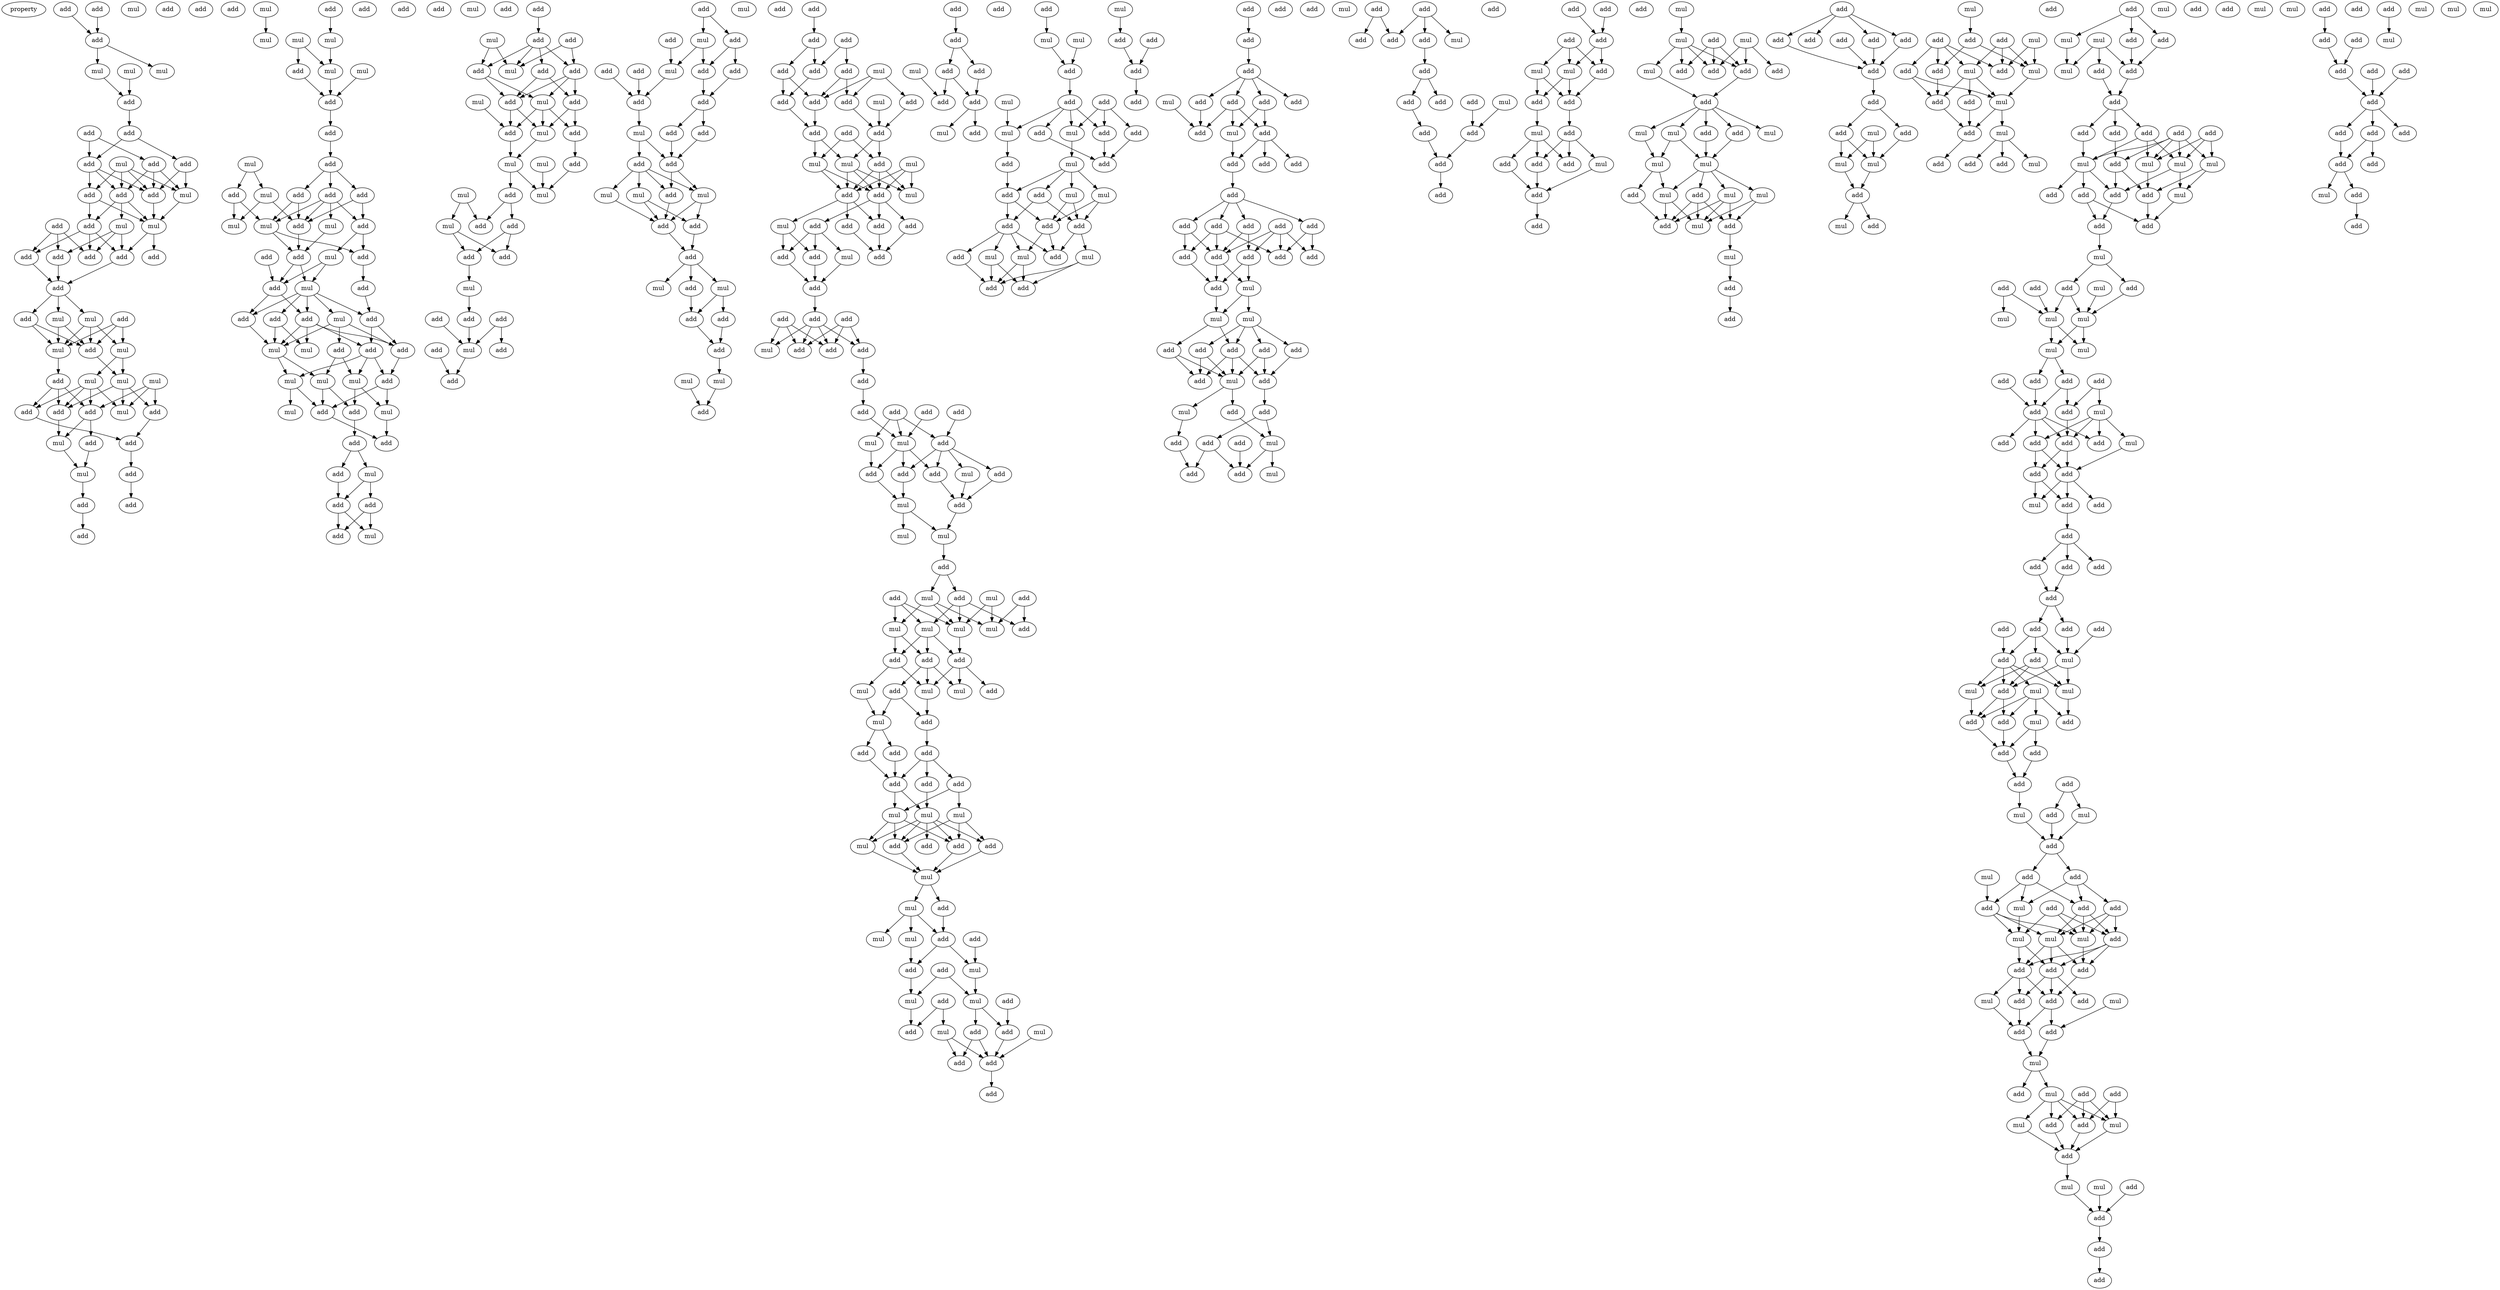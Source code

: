 digraph {
    node [fontcolor=black]
    property [mul=2,lf=1.0]
    0 [ label = add ];
    1 [ label = mul ];
    2 [ label = add ];
    3 [ label = add ];
    4 [ label = add ];
    5 [ label = mul ];
    6 [ label = add ];
    7 [ label = mul ];
    8 [ label = mul ];
    9 [ label = add ];
    10 [ label = add ];
    11 [ label = add ];
    12 [ label = mul ];
    13 [ label = add ];
    14 [ label = add ];
    15 [ label = add ];
    16 [ label = mul ];
    17 [ label = add ];
    18 [ label = add ];
    19 [ label = add ];
    20 [ label = add ];
    21 [ label = mul ];
    22 [ label = add ];
    23 [ label = mul ];
    24 [ label = add ];
    25 [ label = add ];
    26 [ label = add ];
    27 [ label = add ];
    28 [ label = add ];
    29 [ label = add ];
    30 [ label = add ];
    31 [ label = add ];
    32 [ label = mul ];
    33 [ label = mul ];
    34 [ label = mul ];
    35 [ label = add ];
    36 [ label = mul ];
    37 [ label = mul ];
    38 [ label = mul ];
    39 [ label = add ];
    40 [ label = mul ];
    41 [ label = add ];
    42 [ label = mul ];
    43 [ label = add ];
    44 [ label = add ];
    45 [ label = add ];
    46 [ label = add ];
    47 [ label = mul ];
    48 [ label = add ];
    49 [ label = add ];
    50 [ label = add ];
    51 [ label = mul ];
    52 [ label = add ];
    53 [ label = add ];
    54 [ label = add ];
    55 [ label = mul ];
    56 [ label = add ];
    57 [ label = mul ];
    58 [ label = mul ];
    59 [ label = mul ];
    60 [ label = add ];
    61 [ label = mul ];
    62 [ label = mul ];
    63 [ label = add ];
    64 [ label = add ];
    65 [ label = add ];
    66 [ label = add ];
    67 [ label = mul ];
    68 [ label = add ];
    69 [ label = mul ];
    70 [ label = add ];
    71 [ label = add ];
    72 [ label = add ];
    73 [ label = add ];
    74 [ label = add ];
    75 [ label = mul ];
    76 [ label = mul ];
    77 [ label = add ];
    78 [ label = mul ];
    79 [ label = add ];
    80 [ label = add ];
    81 [ label = add ];
    82 [ label = mul ];
    83 [ label = mul ];
    84 [ label = add ];
    85 [ label = add ];
    86 [ label = add ];
    87 [ label = mul ];
    88 [ label = add ];
    89 [ label = add ];
    90 [ label = add ];
    91 [ label = mul ];
    92 [ label = mul ];
    93 [ label = add ];
    94 [ label = add ];
    95 [ label = add ];
    96 [ label = mul ];
    97 [ label = add ];
    98 [ label = mul ];
    99 [ label = mul ];
    100 [ label = add ];
    101 [ label = add ];
    102 [ label = add ];
    103 [ label = mul ];
    104 [ label = mul ];
    105 [ label = add ];
    106 [ label = add ];
    107 [ label = mul ];
    108 [ label = mul ];
    109 [ label = add ];
    110 [ label = add ];
    111 [ label = add ];
    112 [ label = add ];
    113 [ label = add ];
    114 [ label = mul ];
    115 [ label = add ];
    116 [ label = add ];
    117 [ label = mul ];
    118 [ label = add ];
    119 [ label = add ];
    120 [ label = add ];
    121 [ label = mul ];
    122 [ label = add ];
    123 [ label = add ];
    124 [ label = add ];
    125 [ label = mul ];
    126 [ label = mul ];
    127 [ label = mul ];
    128 [ label = add ];
    129 [ label = add ];
    130 [ label = mul ];
    131 [ label = mul ];
    132 [ label = add ];
    133 [ label = mul ];
    134 [ label = add ];
    135 [ label = mul ];
    136 [ label = add ];
    137 [ label = mul ];
    138 [ label = add ];
    139 [ label = add ];
    140 [ label = add ];
    141 [ label = mul ];
    142 [ label = add ];
    143 [ label = add ];
    144 [ label = add ];
    145 [ label = mul ];
    146 [ label = add ];
    147 [ label = add ];
    148 [ label = add ];
    149 [ label = add ];
    150 [ label = add ];
    151 [ label = add ];
    152 [ label = mul ];
    153 [ label = add ];
    154 [ label = add ];
    155 [ label = add ];
    156 [ label = mul ];
    157 [ label = add ];
    158 [ label = add ];
    159 [ label = add ];
    160 [ label = add ];
    161 [ label = add ];
    162 [ label = mul ];
    163 [ label = add ];
    164 [ label = add ];
    165 [ label = mul ];
    166 [ label = mul ];
    167 [ label = add ];
    168 [ label = mul ];
    169 [ label = add ];
    170 [ label = add ];
    171 [ label = add ];
    172 [ label = mul ];
    173 [ label = mul ];
    174 [ label = add ];
    175 [ label = mul ];
    176 [ label = add ];
    177 [ label = add ];
    178 [ label = add ];
    179 [ label = mul ];
    180 [ label = add ];
    181 [ label = mul ];
    182 [ label = add ];
    183 [ label = add ];
    184 [ label = add ];
    185 [ label = add ];
    186 [ label = add ];
    187 [ label = add ];
    188 [ label = mul ];
    189 [ label = add ];
    190 [ label = add ];
    191 [ label = add ];
    192 [ label = add ];
    193 [ label = add ];
    194 [ label = mul ];
    195 [ label = add ];
    196 [ label = add ];
    197 [ label = add ];
    198 [ label = mul ];
    199 [ label = add ];
    200 [ label = mul ];
    201 [ label = mul ];
    202 [ label = mul ];
    203 [ label = add ];
    204 [ label = add ];
    205 [ label = add ];
    206 [ label = add ];
    207 [ label = add ];
    208 [ label = add ];
    209 [ label = mul ];
    210 [ label = add ];
    211 [ label = mul ];
    212 [ label = add ];
    213 [ label = add ];
    214 [ label = add ];
    215 [ label = add ];
    216 [ label = add ];
    217 [ label = add ];
    218 [ label = mul ];
    219 [ label = add ];
    220 [ label = add ];
    221 [ label = add ];
    222 [ label = add ];
    223 [ label = add ];
    224 [ label = add ];
    225 [ label = add ];
    226 [ label = add ];
    227 [ label = mul ];
    228 [ label = mul ];
    229 [ label = add ];
    230 [ label = add ];
    231 [ label = add ];
    232 [ label = mul ];
    233 [ label = add ];
    234 [ label = add ];
    235 [ label = mul ];
    236 [ label = add ];
    237 [ label = mul ];
    238 [ label = mul ];
    239 [ label = add ];
    240 [ label = add ];
    241 [ label = mul ];
    242 [ label = add ];
    243 [ label = mul ];
    244 [ label = add ];
    245 [ label = mul ];
    246 [ label = mul ];
    247 [ label = add ];
    248 [ label = mul ];
    249 [ label = mul ];
    250 [ label = add ];
    251 [ label = add ];
    252 [ label = add ];
    253 [ label = add ];
    254 [ label = add ];
    255 [ label = mul ];
    256 [ label = mul ];
    257 [ label = mul ];
    258 [ label = add ];
    259 [ label = mul ];
    260 [ label = add ];
    261 [ label = add ];
    262 [ label = add ];
    263 [ label = add ];
    264 [ label = add ];
    265 [ label = add ];
    266 [ label = mul ];
    267 [ label = mul ];
    268 [ label = mul ];
    269 [ label = add ];
    270 [ label = add ];
    271 [ label = mul ];
    272 [ label = add ];
    273 [ label = add ];
    274 [ label = mul ];
    275 [ label = add ];
    276 [ label = mul ];
    277 [ label = add ];
    278 [ label = add ];
    279 [ label = mul ];
    280 [ label = mul ];
    281 [ label = add ];
    282 [ label = mul ];
    283 [ label = add ];
    284 [ label = mul ];
    285 [ label = add ];
    286 [ label = add ];
    287 [ label = mul ];
    288 [ label = mul ];
    289 [ label = add ];
    290 [ label = mul ];
    291 [ label = add ];
    292 [ label = add ];
    293 [ label = add ];
    294 [ label = add ];
    295 [ label = add ];
    296 [ label = add ];
    297 [ label = add ];
    298 [ label = add ];
    299 [ label = mul ];
    300 [ label = add ];
    301 [ label = add ];
    302 [ label = add ];
    303 [ label = add ];
    304 [ label = mul ];
    305 [ label = add ];
    306 [ label = add ];
    307 [ label = mul ];
    308 [ label = mul ];
    309 [ label = add ];
    310 [ label = add ];
    311 [ label = add ];
    312 [ label = mul ];
    313 [ label = add ];
    314 [ label = mul ];
    315 [ label = add ];
    316 [ label = mul ];
    317 [ label = add ];
    318 [ label = add ];
    319 [ label = mul ];
    320 [ label = add ];
    321 [ label = add ];
    322 [ label = mul ];
    323 [ label = mul ];
    324 [ label = add ];
    325 [ label = add ];
    326 [ label = add ];
    327 [ label = add ];
    328 [ label = mul ];
    329 [ label = add ];
    330 [ label = mul ];
    331 [ label = mul ];
    332 [ label = add ];
    333 [ label = add ];
    334 [ label = add ];
    335 [ label = mul ];
    336 [ label = add ];
    337 [ label = add ];
    338 [ label = add ];
    339 [ label = add ];
    340 [ label = add ];
    341 [ label = add ];
    342 [ label = add ];
    343 [ label = add ];
    344 [ label = add ];
    345 [ label = add ];
    346 [ label = add ];
    347 [ label = mul ];
    348 [ label = add ];
    349 [ label = add ];
    350 [ label = mul ];
    351 [ label = add ];
    352 [ label = add ];
    353 [ label = add ];
    354 [ label = add ];
    355 [ label = add ];
    356 [ label = add ];
    357 [ label = add ];
    358 [ label = add ];
    359 [ label = add ];
    360 [ label = add ];
    361 [ label = add ];
    362 [ label = add ];
    363 [ label = add ];
    364 [ label = add ];
    365 [ label = add ];
    366 [ label = mul ];
    367 [ label = add ];
    368 [ label = mul ];
    369 [ label = mul ];
    370 [ label = add ];
    371 [ label = add ];
    372 [ label = add ];
    373 [ label = add ];
    374 [ label = add ];
    375 [ label = mul ];
    376 [ label = add ];
    377 [ label = add ];
    378 [ label = add ];
    379 [ label = add ];
    380 [ label = mul ];
    381 [ label = add ];
    382 [ label = add ];
    383 [ label = add ];
    384 [ label = add ];
    385 [ label = mul ];
    386 [ label = mul ];
    387 [ label = add ];
    388 [ label = add ];
    389 [ label = mul ];
    390 [ label = add ];
    391 [ label = add ];
    392 [ label = add ];
    393 [ label = add ];
    394 [ label = add ];
    395 [ label = add ];
    396 [ label = mul ];
    397 [ label = add ];
    398 [ label = add ];
    399 [ label = add ];
    400 [ label = add ];
    401 [ label = mul ];
    402 [ label = add ];
    403 [ label = add ];
    404 [ label = add ];
    405 [ label = add ];
    406 [ label = add ];
    407 [ label = add ];
    408 [ label = add ];
    409 [ label = add ];
    410 [ label = mul ];
    411 [ label = mul ];
    412 [ label = add ];
    413 [ label = add ];
    414 [ label = add ];
    415 [ label = mul ];
    416 [ label = add ];
    417 [ label = add ];
    418 [ label = add ];
    419 [ label = mul ];
    420 [ label = add ];
    421 [ label = add ];
    422 [ label = add ];
    423 [ label = add ];
    424 [ label = mul ];
    425 [ label = mul ];
    426 [ label = add ];
    427 [ label = mul ];
    428 [ label = add ];
    429 [ label = add ];
    430 [ label = mul ];
    431 [ label = add ];
    432 [ label = add ];
    433 [ label = add ];
    434 [ label = mul ];
    435 [ label = mul ];
    436 [ label = mul ];
    437 [ label = add ];
    438 [ label = add ];
    439 [ label = mul ];
    440 [ label = mul ];
    441 [ label = mul ];
    442 [ label = mul ];
    443 [ label = mul ];
    444 [ label = add ];
    445 [ label = add ];
    446 [ label = add ];
    447 [ label = add ];
    448 [ label = mul ];
    449 [ label = mul ];
    450 [ label = add ];
    451 [ label = add ];
    452 [ label = add ];
    453 [ label = add ];
    454 [ label = add ];
    455 [ label = add ];
    456 [ label = add ];
    457 [ label = add ];
    458 [ label = add ];
    459 [ label = add ];
    460 [ label = add ];
    461 [ label = add ];
    462 [ label = mul ];
    463 [ label = mul ];
    464 [ label = mul ];
    465 [ label = add ];
    466 [ label = mul ];
    467 [ label = add ];
    468 [ label = mul ];
    469 [ label = mul ];
    470 [ label = add ];
    471 [ label = add ];
    472 [ label = add ];
    473 [ label = mul ];
    474 [ label = add ];
    475 [ label = add ];
    476 [ label = add ];
    477 [ label = mul ];
    478 [ label = add ];
    479 [ label = add ];
    480 [ label = mul ];
    481 [ label = add ];
    482 [ label = mul ];
    483 [ label = add ];
    484 [ label = add ];
    485 [ label = add ];
    486 [ label = mul ];
    487 [ label = add ];
    488 [ label = add ];
    489 [ label = mul ];
    490 [ label = add ];
    491 [ label = add ];
    492 [ label = mul ];
    493 [ label = add ];
    494 [ label = mul ];
    495 [ label = add ];
    496 [ label = add ];
    497 [ label = add ];
    498 [ label = add ];
    499 [ label = add ];
    500 [ label = add ];
    501 [ label = add ];
    502 [ label = mul ];
    503 [ label = mul ];
    504 [ label = add ];
    505 [ label = mul ];
    506 [ label = mul ];
    507 [ label = add ];
    508 [ label = add ];
    509 [ label = add ];
    510 [ label = add ];
    511 [ label = mul ];
    512 [ label = add ];
    513 [ label = add ];
    514 [ label = mul ];
    515 [ label = mul ];
    516 [ label = add ];
    517 [ label = add ];
    518 [ label = add ];
    519 [ label = mul ];
    520 [ label = add ];
    521 [ label = mul ];
    522 [ label = mul ];
    523 [ label = mul ];
    524 [ label = mul ];
    525 [ label = mul ];
    526 [ label = add ];
    527 [ label = add ];
    528 [ label = add ];
    529 [ label = add ];
    530 [ label = add ];
    531 [ label = mul ];
    532 [ label = add ];
    533 [ label = add ];
    534 [ label = add ];
    535 [ label = mul ];
    536 [ label = add ];
    537 [ label = add ];
    538 [ label = add ];
    539 [ label = add ];
    540 [ label = mul ];
    541 [ label = add ];
    542 [ label = add ];
    543 [ label = add ];
    544 [ label = add ];
    545 [ label = add ];
    546 [ label = add ];
    547 [ label = add ];
    548 [ label = add ];
    549 [ label = add ];
    550 [ label = add ];
    551 [ label = add ];
    552 [ label = add ];
    553 [ label = add ];
    554 [ label = add ];
    555 [ label = add ];
    556 [ label = mul ];
    557 [ label = mul ];
    558 [ label = mul ];
    559 [ label = mul ];
    560 [ label = add ];
    561 [ label = add ];
    562 [ label = mul ];
    563 [ label = add ];
    564 [ label = add ];
    565 [ label = add ];
    566 [ label = add ];
    567 [ label = add ];
    568 [ label = add ];
    569 [ label = mul ];
    570 [ label = mul ];
    571 [ label = mul ];
    572 [ label = add ];
    573 [ label = add ];
    574 [ label = add ];
    575 [ label = add ];
    576 [ label = mul ];
    577 [ label = add ];
    578 [ label = mul ];
    579 [ label = add ];
    580 [ label = add ];
    581 [ label = add ];
    582 [ label = add ];
    583 [ label = mul ];
    584 [ label = mul ];
    585 [ label = mul ];
    586 [ label = add ];
    587 [ label = add ];
    588 [ label = add ];
    589 [ label = add ];
    590 [ label = add ];
    591 [ label = mul ];
    592 [ label = mul ];
    593 [ label = add ];
    594 [ label = add ];
    595 [ label = add ];
    596 [ label = mul ];
    597 [ label = add ];
    598 [ label = add ];
    599 [ label = add ];
    600 [ label = mul ];
    601 [ label = mul ];
    602 [ label = add ];
    603 [ label = mul ];
    604 [ label = add ];
    605 [ label = add ];
    606 [ label = mul ];
    607 [ label = mul ];
    608 [ label = add ];
    609 [ label = add ];
    610 [ label = add ];
    611 [ label = mul ];
    612 [ label = add ];
    613 [ label = add ];
    614 [ label = add ];
    615 [ label = add ];
    616 [ label = add ];
    617 [ label = add ];
    618 [ label = add ];
    619 [ label = add ];
    620 [ label = add ];
    621 [ label = add ];
    622 [ label = add ];
    623 [ label = add ];
    624 [ label = add ];
    625 [ label = add ];
    626 [ label = mul ];
    627 [ label = add ];
    628 [ label = add ];
    629 [ label = mul ];
    630 [ label = add ];
    631 [ label = mul ];
    632 [ label = mul ];
    633 [ label = mul ];
    0 -> 4 [ name = 0 ];
    3 -> 4 [ name = 1 ];
    4 -> 5 [ name = 2 ];
    4 -> 8 [ name = 3 ];
    5 -> 9 [ name = 4 ];
    7 -> 9 [ name = 5 ];
    9 -> 11 [ name = 6 ];
    10 -> 13 [ name = 7 ];
    10 -> 15 [ name = 8 ];
    11 -> 13 [ name = 9 ];
    11 -> 14 [ name = 10 ];
    12 -> 16 [ name = 11 ];
    12 -> 17 [ name = 12 ];
    12 -> 18 [ name = 13 ];
    12 -> 19 [ name = 14 ];
    13 -> 17 [ name = 15 ];
    13 -> 18 [ name = 16 ];
    13 -> 19 [ name = 17 ];
    14 -> 16 [ name = 18 ];
    14 -> 18 [ name = 19 ];
    15 -> 16 [ name = 20 ];
    15 -> 18 [ name = 21 ];
    15 -> 19 [ name = 22 ];
    16 -> 23 [ name = 23 ];
    17 -> 22 [ name = 24 ];
    17 -> 23 [ name = 25 ];
    18 -> 23 [ name = 26 ];
    19 -> 21 [ name = 27 ];
    19 -> 22 [ name = 28 ];
    19 -> 23 [ name = 29 ];
    20 -> 24 [ name = 30 ];
    20 -> 26 [ name = 31 ];
    20 -> 28 [ name = 32 ];
    21 -> 24 [ name = 33 ];
    21 -> 27 [ name = 34 ];
    21 -> 28 [ name = 35 ];
    22 -> 24 [ name = 36 ];
    22 -> 26 [ name = 37 ];
    22 -> 27 [ name = 38 ];
    23 -> 25 [ name = 39 ];
    23 -> 27 [ name = 40 ];
    26 -> 29 [ name = 41 ];
    27 -> 29 [ name = 42 ];
    28 -> 29 [ name = 43 ];
    29 -> 30 [ name = 44 ];
    29 -> 32 [ name = 45 ];
    29 -> 33 [ name = 46 ];
    30 -> 35 [ name = 47 ];
    30 -> 36 [ name = 48 ];
    31 -> 34 [ name = 49 ];
    31 -> 35 [ name = 50 ];
    31 -> 36 [ name = 51 ];
    32 -> 35 [ name = 52 ];
    32 -> 36 [ name = 53 ];
    33 -> 34 [ name = 54 ];
    33 -> 35 [ name = 55 ];
    33 -> 36 [ name = 56 ];
    34 -> 37 [ name = 57 ];
    34 -> 40 [ name = 58 ];
    35 -> 37 [ name = 59 ];
    36 -> 39 [ name = 60 ];
    37 -> 41 [ name = 61 ];
    37 -> 42 [ name = 62 ];
    37 -> 45 [ name = 63 ];
    38 -> 41 [ name = 64 ];
    38 -> 42 [ name = 65 ];
    38 -> 44 [ name = 66 ];
    39 -> 43 [ name = 67 ];
    39 -> 44 [ name = 68 ];
    39 -> 45 [ name = 69 ];
    40 -> 42 [ name = 70 ];
    40 -> 43 [ name = 71 ];
    40 -> 44 [ name = 72 ];
    40 -> 45 [ name = 73 ];
    41 -> 46 [ name = 74 ];
    43 -> 46 [ name = 75 ];
    44 -> 47 [ name = 76 ];
    44 -> 49 [ name = 77 ];
    45 -> 47 [ name = 78 ];
    46 -> 50 [ name = 79 ];
    47 -> 51 [ name = 80 ];
    49 -> 51 [ name = 81 ];
    50 -> 52 [ name = 82 ];
    51 -> 53 [ name = 83 ];
    53 -> 54 [ name = 84 ];
    55 -> 57 [ name = 85 ];
    56 -> 59 [ name = 86 ];
    58 -> 60 [ name = 87 ];
    58 -> 61 [ name = 88 ];
    59 -> 61 [ name = 89 ];
    60 -> 63 [ name = 90 ];
    61 -> 63 [ name = 91 ];
    62 -> 63 [ name = 92 ];
    63 -> 65 [ name = 93 ];
    65 -> 68 [ name = 94 ];
    67 -> 69 [ name = 95 ];
    67 -> 71 [ name = 96 ];
    68 -> 70 [ name = 97 ];
    68 -> 72 [ name = 98 ];
    68 -> 73 [ name = 99 ];
    69 -> 74 [ name = 100 ];
    69 -> 75 [ name = 101 ];
    70 -> 74 [ name = 102 ];
    70 -> 78 [ name = 103 ];
    71 -> 75 [ name = 104 ];
    71 -> 78 [ name = 105 ];
    72 -> 74 [ name = 106 ];
    72 -> 77 [ name = 107 ];
    73 -> 74 [ name = 108 ];
    73 -> 76 [ name = 109 ];
    73 -> 77 [ name = 110 ];
    73 -> 78 [ name = 111 ];
    74 -> 81 [ name = 112 ];
    76 -> 81 [ name = 113 ];
    77 -> 79 [ name = 114 ];
    77 -> 82 [ name = 115 ];
    78 -> 79 [ name = 116 ];
    78 -> 81 [ name = 117 ];
    79 -> 84 [ name = 118 ];
    80 -> 85 [ name = 119 ];
    81 -> 83 [ name = 120 ];
    81 -> 85 [ name = 121 ];
    82 -> 83 [ name = 122 ];
    82 -> 85 [ name = 123 ];
    83 -> 86 [ name = 124 ];
    83 -> 87 [ name = 125 ];
    83 -> 88 [ name = 126 ];
    83 -> 89 [ name = 127 ];
    83 -> 90 [ name = 128 ];
    84 -> 90 [ name = 129 ];
    85 -> 86 [ name = 130 ];
    85 -> 88 [ name = 131 ];
    86 -> 91 [ name = 132 ];
    86 -> 92 [ name = 133 ];
    86 -> 94 [ name = 134 ];
    86 -> 95 [ name = 135 ];
    87 -> 91 [ name = 136 ];
    87 -> 93 [ name = 137 ];
    87 -> 94 [ name = 138 ];
    88 -> 91 [ name = 139 ];
    89 -> 91 [ name = 140 ];
    89 -> 92 [ name = 141 ];
    90 -> 94 [ name = 142 ];
    90 -> 95 [ name = 143 ];
    91 -> 96 [ name = 144 ];
    91 -> 99 [ name = 145 ];
    93 -> 96 [ name = 146 ];
    93 -> 98 [ name = 147 ];
    94 -> 97 [ name = 148 ];
    95 -> 97 [ name = 149 ];
    95 -> 98 [ name = 150 ];
    95 -> 99 [ name = 151 ];
    96 -> 100 [ name = 152 ];
    96 -> 102 [ name = 153 ];
    97 -> 102 [ name = 154 ];
    97 -> 104 [ name = 155 ];
    98 -> 100 [ name = 156 ];
    98 -> 104 [ name = 157 ];
    99 -> 102 [ name = 158 ];
    99 -> 103 [ name = 159 ];
    100 -> 105 [ name = 160 ];
    102 -> 106 [ name = 161 ];
    104 -> 106 [ name = 162 ];
    105 -> 108 [ name = 163 ];
    105 -> 109 [ name = 164 ];
    108 -> 110 [ name = 165 ];
    108 -> 111 [ name = 166 ];
    109 -> 110 [ name = 167 ];
    110 -> 112 [ name = 168 ];
    110 -> 114 [ name = 169 ];
    111 -> 112 [ name = 170 ];
    111 -> 114 [ name = 171 ];
    115 -> 116 [ name = 172 ];
    116 -> 119 [ name = 173 ];
    116 -> 120 [ name = 174 ];
    116 -> 121 [ name = 175 ];
    116 -> 122 [ name = 176 ];
    117 -> 119 [ name = 177 ];
    117 -> 121 [ name = 178 ];
    118 -> 121 [ name = 179 ];
    118 -> 122 [ name = 180 ];
    119 -> 124 [ name = 181 ];
    119 -> 125 [ name = 182 ];
    120 -> 123 [ name = 183 ];
    120 -> 124 [ name = 184 ];
    122 -> 123 [ name = 185 ];
    122 -> 124 [ name = 186 ];
    122 -> 125 [ name = 187 ];
    123 -> 127 [ name = 188 ];
    123 -> 128 [ name = 189 ];
    124 -> 127 [ name = 190 ];
    124 -> 129 [ name = 191 ];
    125 -> 127 [ name = 192 ];
    125 -> 128 [ name = 193 ];
    125 -> 129 [ name = 194 ];
    126 -> 129 [ name = 195 ];
    127 -> 131 [ name = 196 ];
    128 -> 132 [ name = 197 ];
    129 -> 131 [ name = 198 ];
    130 -> 133 [ name = 199 ];
    131 -> 133 [ name = 200 ];
    131 -> 134 [ name = 201 ];
    132 -> 133 [ name = 202 ];
    134 -> 136 [ name = 203 ];
    134 -> 138 [ name = 204 ];
    135 -> 137 [ name = 205 ];
    135 -> 138 [ name = 206 ];
    136 -> 139 [ name = 207 ];
    136 -> 140 [ name = 208 ];
    137 -> 139 [ name = 209 ];
    137 -> 140 [ name = 210 ];
    139 -> 141 [ name = 211 ];
    141 -> 142 [ name = 212 ];
    142 -> 145 [ name = 213 ];
    143 -> 145 [ name = 214 ];
    144 -> 145 [ name = 215 ];
    144 -> 147 [ name = 216 ];
    145 -> 148 [ name = 217 ];
    146 -> 148 [ name = 218 ];
    149 -> 151 [ name = 219 ];
    149 -> 152 [ name = 220 ];
    150 -> 156 [ name = 221 ];
    151 -> 153 [ name = 222 ];
    151 -> 157 [ name = 223 ];
    152 -> 156 [ name = 224 ];
    152 -> 157 [ name = 225 ];
    153 -> 159 [ name = 226 ];
    154 -> 158 [ name = 227 ];
    155 -> 158 [ name = 228 ];
    156 -> 158 [ name = 229 ];
    157 -> 159 [ name = 230 ];
    158 -> 162 [ name = 231 ];
    159 -> 160 [ name = 232 ];
    159 -> 161 [ name = 233 ];
    160 -> 164 [ name = 234 ];
    161 -> 164 [ name = 235 ];
    162 -> 163 [ name = 236 ];
    162 -> 164 [ name = 237 ];
    163 -> 165 [ name = 238 ];
    163 -> 166 [ name = 239 ];
    163 -> 167 [ name = 240 ];
    163 -> 168 [ name = 241 ];
    164 -> 165 [ name = 242 ];
    164 -> 167 [ name = 243 ];
    165 -> 169 [ name = 244 ];
    165 -> 170 [ name = 245 ];
    166 -> 169 [ name = 246 ];
    166 -> 170 [ name = 247 ];
    167 -> 169 [ name = 248 ];
    168 -> 169 [ name = 249 ];
    169 -> 171 [ name = 250 ];
    170 -> 171 [ name = 251 ];
    171 -> 172 [ name = 252 ];
    171 -> 173 [ name = 253 ];
    171 -> 174 [ name = 254 ];
    173 -> 176 [ name = 255 ];
    173 -> 177 [ name = 256 ];
    174 -> 176 [ name = 257 ];
    176 -> 178 [ name = 258 ];
    177 -> 178 [ name = 259 ];
    178 -> 181 [ name = 260 ];
    179 -> 182 [ name = 261 ];
    181 -> 182 [ name = 262 ];
    183 -> 184 [ name = 263 ];
    184 -> 186 [ name = 264 ];
    184 -> 189 [ name = 265 ];
    185 -> 187 [ name = 266 ];
    185 -> 189 [ name = 267 ];
    186 -> 190 [ name = 268 ];
    186 -> 191 [ name = 269 ];
    187 -> 191 [ name = 270 ];
    187 -> 193 [ name = 271 ];
    188 -> 191 [ name = 272 ];
    188 -> 192 [ name = 273 ];
    188 -> 193 [ name = 274 ];
    189 -> 190 [ name = 275 ];
    190 -> 197 [ name = 276 ];
    191 -> 197 [ name = 277 ];
    192 -> 196 [ name = 278 ];
    193 -> 196 [ name = 279 ];
    194 -> 196 [ name = 280 ];
    195 -> 198 [ name = 281 ];
    195 -> 199 [ name = 282 ];
    196 -> 199 [ name = 283 ];
    196 -> 201 [ name = 284 ];
    197 -> 198 [ name = 285 ];
    197 -> 201 [ name = 286 ];
    198 -> 203 [ name = 287 ];
    198 -> 204 [ name = 288 ];
    199 -> 202 [ name = 289 ];
    199 -> 203 [ name = 290 ];
    199 -> 204 [ name = 291 ];
    200 -> 202 [ name = 292 ];
    200 -> 203 [ name = 293 ];
    200 -> 204 [ name = 294 ];
    201 -> 202 [ name = 295 ];
    201 -> 203 [ name = 296 ];
    201 -> 204 [ name = 297 ];
    203 -> 205 [ name = 298 ];
    203 -> 208 [ name = 299 ];
    203 -> 209 [ name = 300 ];
    204 -> 206 [ name = 301 ];
    204 -> 207 [ name = 302 ];
    204 -> 208 [ name = 303 ];
    205 -> 213 [ name = 304 ];
    206 -> 210 [ name = 305 ];
    206 -> 211 [ name = 306 ];
    206 -> 212 [ name = 307 ];
    207 -> 213 [ name = 308 ];
    208 -> 213 [ name = 309 ];
    209 -> 210 [ name = 310 ];
    209 -> 212 [ name = 311 ];
    210 -> 214 [ name = 312 ];
    211 -> 214 [ name = 313 ];
    212 -> 214 [ name = 314 ];
    214 -> 215 [ name = 315 ];
    215 -> 218 [ name = 316 ];
    215 -> 219 [ name = 317 ];
    215 -> 220 [ name = 318 ];
    215 -> 221 [ name = 319 ];
    216 -> 218 [ name = 320 ];
    216 -> 219 [ name = 321 ];
    216 -> 220 [ name = 322 ];
    217 -> 219 [ name = 323 ];
    217 -> 220 [ name = 324 ];
    217 -> 221 [ name = 325 ];
    221 -> 222 [ name = 326 ];
    222 -> 225 [ name = 327 ];
    223 -> 228 [ name = 328 ];
    224 -> 227 [ name = 329 ];
    224 -> 228 [ name = 330 ];
    224 -> 229 [ name = 331 ];
    225 -> 228 [ name = 332 ];
    226 -> 229 [ name = 333 ];
    227 -> 234 [ name = 334 ];
    228 -> 230 [ name = 335 ];
    228 -> 231 [ name = 336 ];
    228 -> 234 [ name = 337 ];
    229 -> 230 [ name = 338 ];
    229 -> 231 [ name = 339 ];
    229 -> 232 [ name = 340 ];
    229 -> 233 [ name = 341 ];
    230 -> 235 [ name = 342 ];
    231 -> 236 [ name = 343 ];
    232 -> 236 [ name = 344 ];
    233 -> 236 [ name = 345 ];
    234 -> 235 [ name = 346 ];
    235 -> 237 [ name = 347 ];
    235 -> 238 [ name = 348 ];
    236 -> 237 [ name = 349 ];
    237 -> 239 [ name = 350 ];
    239 -> 243 [ name = 351 ];
    239 -> 244 [ name = 352 ];
    240 -> 245 [ name = 353 ];
    240 -> 246 [ name = 354 ];
    240 -> 248 [ name = 355 ];
    241 -> 248 [ name = 356 ];
    241 -> 249 [ name = 357 ];
    242 -> 247 [ name = 358 ];
    242 -> 249 [ name = 359 ];
    243 -> 245 [ name = 360 ];
    243 -> 248 [ name = 361 ];
    243 -> 249 [ name = 362 ];
    244 -> 246 [ name = 363 ];
    244 -> 247 [ name = 364 ];
    244 -> 248 [ name = 365 ];
    245 -> 250 [ name = 366 ];
    245 -> 252 [ name = 367 ];
    246 -> 250 [ name = 368 ];
    246 -> 251 [ name = 369 ];
    246 -> 252 [ name = 370 ];
    248 -> 251 [ name = 371 ];
    250 -> 253 [ name = 372 ];
    250 -> 255 [ name = 373 ];
    250 -> 256 [ name = 374 ];
    251 -> 254 [ name = 375 ];
    251 -> 255 [ name = 376 ];
    251 -> 256 [ name = 377 ];
    252 -> 256 [ name = 378 ];
    252 -> 257 [ name = 379 ];
    253 -> 258 [ name = 380 ];
    253 -> 259 [ name = 381 ];
    256 -> 258 [ name = 382 ];
    257 -> 259 [ name = 383 ];
    258 -> 260 [ name = 384 ];
    259 -> 261 [ name = 385 ];
    259 -> 262 [ name = 386 ];
    260 -> 263 [ name = 387 ];
    260 -> 264 [ name = 388 ];
    260 -> 265 [ name = 389 ];
    261 -> 265 [ name = 390 ];
    262 -> 265 [ name = 391 ];
    263 -> 267 [ name = 392 ];
    263 -> 268 [ name = 393 ];
    264 -> 266 [ name = 394 ];
    265 -> 266 [ name = 395 ];
    265 -> 267 [ name = 396 ];
    266 -> 269 [ name = 397 ];
    266 -> 270 [ name = 398 ];
    266 -> 271 [ name = 399 ];
    266 -> 272 [ name = 400 ];
    266 -> 273 [ name = 401 ];
    267 -> 270 [ name = 402 ];
    267 -> 271 [ name = 403 ];
    267 -> 272 [ name = 404 ];
    268 -> 270 [ name = 405 ];
    268 -> 272 [ name = 406 ];
    268 -> 273 [ name = 407 ];
    270 -> 274 [ name = 408 ];
    271 -> 274 [ name = 409 ];
    272 -> 274 [ name = 410 ];
    273 -> 274 [ name = 411 ];
    274 -> 275 [ name = 412 ];
    274 -> 276 [ name = 413 ];
    275 -> 277 [ name = 414 ];
    276 -> 277 [ name = 415 ];
    276 -> 279 [ name = 416 ];
    276 -> 280 [ name = 417 ];
    277 -> 281 [ name = 418 ];
    277 -> 282 [ name = 419 ];
    278 -> 282 [ name = 420 ];
    280 -> 281 [ name = 421 ];
    281 -> 287 [ name = 422 ];
    282 -> 284 [ name = 423 ];
    283 -> 284 [ name = 424 ];
    283 -> 287 [ name = 425 ];
    284 -> 289 [ name = 426 ];
    284 -> 292 [ name = 427 ];
    285 -> 288 [ name = 428 ];
    285 -> 291 [ name = 429 ];
    286 -> 292 [ name = 430 ];
    287 -> 291 [ name = 431 ];
    288 -> 293 [ name = 432 ];
    288 -> 294 [ name = 433 ];
    289 -> 293 [ name = 434 ];
    289 -> 294 [ name = 435 ];
    290 -> 294 [ name = 436 ];
    292 -> 294 [ name = 437 ];
    294 -> 296 [ name = 438 ];
    295 -> 297 [ name = 439 ];
    297 -> 298 [ name = 440 ];
    297 -> 300 [ name = 441 ];
    298 -> 302 [ name = 442 ];
    298 -> 303 [ name = 443 ];
    299 -> 302 [ name = 444 ];
    300 -> 303 [ name = 445 ];
    303 -> 304 [ name = 446 ];
    303 -> 305 [ name = 447 ];
    306 -> 308 [ name = 448 ];
    307 -> 309 [ name = 449 ];
    308 -> 309 [ name = 450 ];
    309 -> 310 [ name = 451 ];
    310 -> 313 [ name = 452 ];
    310 -> 314 [ name = 453 ];
    310 -> 315 [ name = 454 ];
    310 -> 316 [ name = 455 ];
    311 -> 313 [ name = 456 ];
    311 -> 314 [ name = 457 ];
    311 -> 317 [ name = 458 ];
    312 -> 316 [ name = 459 ];
    313 -> 318 [ name = 460 ];
    314 -> 319 [ name = 461 ];
    315 -> 318 [ name = 462 ];
    316 -> 320 [ name = 463 ];
    317 -> 318 [ name = 464 ];
    319 -> 321 [ name = 465 ];
    319 -> 322 [ name = 466 ];
    319 -> 323 [ name = 467 ];
    319 -> 324 [ name = 468 ];
    320 -> 321 [ name = 469 ];
    321 -> 325 [ name = 470 ];
    321 -> 326 [ name = 471 ];
    322 -> 326 [ name = 472 ];
    322 -> 327 [ name = 473 ];
    323 -> 326 [ name = 474 ];
    323 -> 327 [ name = 475 ];
    324 -> 325 [ name = 476 ];
    324 -> 327 [ name = 477 ];
    325 -> 328 [ name = 478 ];
    325 -> 329 [ name = 479 ];
    325 -> 331 [ name = 480 ];
    325 -> 332 [ name = 481 ];
    326 -> 331 [ name = 482 ];
    326 -> 332 [ name = 483 ];
    327 -> 330 [ name = 484 ];
    327 -> 332 [ name = 485 ];
    328 -> 333 [ name = 486 ];
    328 -> 334 [ name = 487 ];
    329 -> 333 [ name = 488 ];
    330 -> 333 [ name = 489 ];
    330 -> 334 [ name = 490 ];
    331 -> 333 [ name = 491 ];
    331 -> 334 [ name = 492 ];
    335 -> 337 [ name = 493 ];
    336 -> 338 [ name = 494 ];
    337 -> 338 [ name = 495 ];
    338 -> 340 [ name = 496 ];
    339 -> 341 [ name = 497 ];
    341 -> 342 [ name = 498 ];
    342 -> 343 [ name = 499 ];
    342 -> 344 [ name = 500 ];
    342 -> 345 [ name = 501 ];
    342 -> 346 [ name = 502 ];
    343 -> 348 [ name = 503 ];
    343 -> 349 [ name = 504 ];
    343 -> 350 [ name = 505 ];
    344 -> 349 [ name = 506 ];
    346 -> 348 [ name = 507 ];
    346 -> 350 [ name = 508 ];
    347 -> 349 [ name = 509 ];
    348 -> 351 [ name = 510 ];
    348 -> 352 [ name = 511 ];
    348 -> 353 [ name = 512 ];
    350 -> 352 [ name = 513 ];
    352 -> 355 [ name = 514 ];
    355 -> 356 [ name = 515 ];
    355 -> 357 [ name = 516 ];
    355 -> 359 [ name = 517 ];
    355 -> 360 [ name = 518 ];
    356 -> 361 [ name = 519 ];
    356 -> 364 [ name = 520 ];
    356 -> 365 [ name = 521 ];
    357 -> 361 [ name = 522 ];
    357 -> 364 [ name = 523 ];
    358 -> 362 [ name = 524 ];
    358 -> 363 [ name = 525 ];
    358 -> 364 [ name = 526 ];
    358 -> 365 [ name = 527 ];
    359 -> 363 [ name = 528 ];
    359 -> 364 [ name = 529 ];
    360 -> 362 [ name = 530 ];
    360 -> 365 [ name = 531 ];
    361 -> 367 [ name = 532 ];
    363 -> 366 [ name = 533 ];
    363 -> 367 [ name = 534 ];
    364 -> 366 [ name = 535 ];
    364 -> 367 [ name = 536 ];
    366 -> 368 [ name = 537 ];
    366 -> 369 [ name = 538 ];
    367 -> 368 [ name = 539 ];
    368 -> 370 [ name = 540 ];
    368 -> 374 [ name = 541 ];
    369 -> 371 [ name = 542 ];
    369 -> 372 [ name = 543 ];
    369 -> 373 [ name = 544 ];
    369 -> 374 [ name = 545 ];
    370 -> 375 [ name = 546 ];
    370 -> 377 [ name = 547 ];
    371 -> 375 [ name = 548 ];
    371 -> 376 [ name = 549 ];
    372 -> 375 [ name = 550 ];
    372 -> 377 [ name = 551 ];
    373 -> 376 [ name = 552 ];
    374 -> 375 [ name = 553 ];
    374 -> 376 [ name = 554 ];
    374 -> 377 [ name = 555 ];
    375 -> 378 [ name = 556 ];
    375 -> 380 [ name = 557 ];
    376 -> 379 [ name = 558 ];
    378 -> 385 [ name = 559 ];
    379 -> 384 [ name = 560 ];
    379 -> 385 [ name = 561 ];
    380 -> 383 [ name = 562 ];
    382 -> 387 [ name = 563 ];
    383 -> 388 [ name = 564 ];
    384 -> 387 [ name = 565 ];
    384 -> 388 [ name = 566 ];
    385 -> 387 [ name = 567 ];
    385 -> 389 [ name = 568 ];
    390 -> 393 [ name = 569 ];
    390 -> 394 [ name = 570 ];
    391 -> 392 [ name = 571 ];
    391 -> 394 [ name = 572 ];
    391 -> 396 [ name = 573 ];
    392 -> 397 [ name = 574 ];
    397 -> 398 [ name = 575 ];
    397 -> 399 [ name = 576 ];
    398 -> 402 [ name = 577 ];
    400 -> 403 [ name = 578 ];
    401 -> 403 [ name = 579 ];
    402 -> 404 [ name = 580 ];
    403 -> 404 [ name = 581 ];
    404 -> 405 [ name = 582 ];
    406 -> 408 [ name = 583 ];
    407 -> 408 [ name = 584 ];
    408 -> 411 [ name = 585 ];
    408 -> 412 [ name = 586 ];
    409 -> 410 [ name = 587 ];
    409 -> 411 [ name = 588 ];
    409 -> 412 [ name = 589 ];
    410 -> 413 [ name = 590 ];
    410 -> 414 [ name = 591 ];
    411 -> 413 [ name = 592 ];
    411 -> 414 [ name = 593 ];
    412 -> 413 [ name = 594 ];
    413 -> 416 [ name = 595 ];
    414 -> 415 [ name = 596 ];
    415 -> 417 [ name = 597 ];
    415 -> 418 [ name = 598 ];
    415 -> 420 [ name = 599 ];
    416 -> 418 [ name = 600 ];
    416 -> 419 [ name = 601 ];
    416 -> 420 [ name = 602 ];
    417 -> 421 [ name = 603 ];
    418 -> 421 [ name = 604 ];
    419 -> 421 [ name = 605 ];
    421 -> 422 [ name = 606 ];
    424 -> 425 [ name = 607 ];
    425 -> 428 [ name = 608 ];
    425 -> 430 [ name = 609 ];
    425 -> 431 [ name = 610 ];
    425 -> 432 [ name = 611 ];
    426 -> 428 [ name = 612 ];
    426 -> 431 [ name = 613 ];
    426 -> 432 [ name = 614 ];
    427 -> 429 [ name = 615 ];
    427 -> 431 [ name = 616 ];
    427 -> 432 [ name = 617 ];
    430 -> 433 [ name = 618 ];
    432 -> 433 [ name = 619 ];
    433 -> 434 [ name = 620 ];
    433 -> 435 [ name = 621 ];
    433 -> 436 [ name = 622 ];
    433 -> 437 [ name = 623 ];
    433 -> 438 [ name = 624 ];
    434 -> 439 [ name = 625 ];
    435 -> 439 [ name = 626 ];
    435 -> 440 [ name = 627 ];
    437 -> 440 [ name = 628 ];
    438 -> 440 [ name = 629 ];
    439 -> 442 [ name = 630 ];
    439 -> 445 [ name = 631 ];
    440 -> 441 [ name = 632 ];
    440 -> 442 [ name = 633 ];
    440 -> 443 [ name = 634 ];
    440 -> 444 [ name = 635 ];
    441 -> 447 [ name = 636 ];
    441 -> 448 [ name = 637 ];
    442 -> 446 [ name = 638 ];
    442 -> 448 [ name = 639 ];
    443 -> 446 [ name = 640 ];
    443 -> 447 [ name = 641 ];
    443 -> 448 [ name = 642 ];
    444 -> 446 [ name = 643 ];
    444 -> 447 [ name = 644 ];
    444 -> 448 [ name = 645 ];
    445 -> 446 [ name = 646 ];
    447 -> 449 [ name = 647 ];
    449 -> 450 [ name = 648 ];
    450 -> 451 [ name = 649 ];
    452 -> 454 [ name = 650 ];
    452 -> 455 [ name = 651 ];
    452 -> 456 [ name = 652 ];
    452 -> 457 [ name = 653 ];
    453 -> 458 [ name = 654 ];
    454 -> 458 [ name = 655 ];
    455 -> 458 [ name = 656 ];
    457 -> 458 [ name = 657 ];
    458 -> 459 [ name = 658 ];
    459 -> 460 [ name = 659 ];
    459 -> 461 [ name = 660 ];
    460 -> 463 [ name = 661 ];
    461 -> 463 [ name = 662 ];
    461 -> 464 [ name = 663 ];
    462 -> 463 [ name = 664 ];
    462 -> 464 [ name = 665 ];
    463 -> 465 [ name = 666 ];
    464 -> 465 [ name = 667 ];
    465 -> 466 [ name = 668 ];
    465 -> 467 [ name = 669 ];
    468 -> 472 [ name = 670 ];
    469 -> 476 [ name = 671 ];
    469 -> 477 [ name = 672 ];
    470 -> 473 [ name = 673 ];
    470 -> 474 [ name = 674 ];
    470 -> 475 [ name = 675 ];
    470 -> 476 [ name = 676 ];
    471 -> 473 [ name = 677 ];
    471 -> 476 [ name = 678 ];
    471 -> 477 [ name = 679 ];
    472 -> 474 [ name = 680 ];
    472 -> 477 [ name = 681 ];
    473 -> 478 [ name = 682 ];
    473 -> 479 [ name = 683 ];
    473 -> 480 [ name = 684 ];
    474 -> 479 [ name = 685 ];
    475 -> 479 [ name = 686 ];
    475 -> 480 [ name = 687 ];
    477 -> 480 [ name = 688 ];
    478 -> 481 [ name = 689 ];
    479 -> 481 [ name = 690 ];
    480 -> 481 [ name = 691 ];
    480 -> 482 [ name = 692 ];
    481 -> 483 [ name = 693 ];
    482 -> 484 [ name = 694 ];
    482 -> 485 [ name = 695 ];
    482 -> 486 [ name = 696 ];
    488 -> 490 [ name = 697 ];
    488 -> 491 [ name = 698 ];
    488 -> 492 [ name = 699 ];
    489 -> 493 [ name = 700 ];
    489 -> 494 [ name = 701 ];
    489 -> 495 [ name = 702 ];
    490 -> 495 [ name = 703 ];
    491 -> 495 [ name = 704 ];
    492 -> 494 [ name = 705 ];
    493 -> 496 [ name = 706 ];
    495 -> 496 [ name = 707 ];
    496 -> 497 [ name = 708 ];
    496 -> 499 [ name = 709 ];
    496 -> 500 [ name = 710 ];
    497 -> 504 [ name = 711 ];
    498 -> 502 [ name = 712 ];
    498 -> 505 [ name = 713 ];
    498 -> 506 [ name = 714 ];
    499 -> 503 [ name = 715 ];
    500 -> 502 [ name = 716 ];
    500 -> 503 [ name = 717 ];
    500 -> 505 [ name = 718 ];
    501 -> 502 [ name = 719 ];
    501 -> 503 [ name = 720 ];
    501 -> 504 [ name = 721 ];
    501 -> 505 [ name = 722 ];
    501 -> 506 [ name = 723 ];
    502 -> 509 [ name = 724 ];
    502 -> 511 [ name = 725 ];
    503 -> 507 [ name = 726 ];
    503 -> 509 [ name = 727 ];
    503 -> 510 [ name = 728 ];
    504 -> 508 [ name = 729 ];
    504 -> 509 [ name = 730 ];
    505 -> 508 [ name = 731 ];
    506 -> 508 [ name = 732 ];
    506 -> 511 [ name = 733 ];
    508 -> 512 [ name = 734 ];
    509 -> 513 [ name = 735 ];
    510 -> 512 [ name = 736 ];
    510 -> 513 [ name = 737 ];
    511 -> 512 [ name = 738 ];
    513 -> 515 [ name = 739 ];
    515 -> 516 [ name = 740 ];
    515 -> 518 [ name = 741 ];
    516 -> 521 [ name = 742 ];
    516 -> 523 [ name = 743 ];
    517 -> 523 [ name = 744 ];
    518 -> 521 [ name = 745 ];
    519 -> 521 [ name = 746 ];
    520 -> 522 [ name = 747 ];
    520 -> 523 [ name = 748 ];
    521 -> 524 [ name = 749 ];
    521 -> 525 [ name = 750 ];
    523 -> 524 [ name = 751 ];
    523 -> 525 [ name = 752 ];
    525 -> 526 [ name = 753 ];
    525 -> 528 [ name = 754 ];
    526 -> 532 [ name = 755 ];
    527 -> 532 [ name = 756 ];
    528 -> 530 [ name = 757 ];
    528 -> 532 [ name = 758 ];
    529 -> 530 [ name = 759 ];
    529 -> 531 [ name = 760 ];
    530 -> 534 [ name = 761 ];
    531 -> 534 [ name = 762 ];
    531 -> 535 [ name = 763 ];
    531 -> 536 [ name = 764 ];
    531 -> 537 [ name = 765 ];
    532 -> 533 [ name = 766 ];
    532 -> 534 [ name = 767 ];
    532 -> 536 [ name = 768 ];
    532 -> 537 [ name = 769 ];
    534 -> 538 [ name = 770 ];
    534 -> 539 [ name = 771 ];
    535 -> 539 [ name = 772 ];
    537 -> 538 [ name = 773 ];
    537 -> 539 [ name = 774 ];
    538 -> 540 [ name = 775 ];
    538 -> 541 [ name = 776 ];
    539 -> 540 [ name = 777 ];
    539 -> 541 [ name = 778 ];
    539 -> 542 [ name = 779 ];
    541 -> 543 [ name = 780 ];
    543 -> 544 [ name = 781 ];
    543 -> 545 [ name = 782 ];
    543 -> 547 [ name = 783 ];
    544 -> 548 [ name = 784 ];
    545 -> 548 [ name = 785 ];
    548 -> 550 [ name = 786 ];
    548 -> 551 [ name = 787 ];
    549 -> 555 [ name = 788 ];
    550 -> 554 [ name = 789 ];
    550 -> 555 [ name = 790 ];
    550 -> 556 [ name = 791 ];
    551 -> 556 [ name = 792 ];
    553 -> 556 [ name = 793 ];
    554 -> 557 [ name = 794 ];
    554 -> 558 [ name = 795 ];
    554 -> 560 [ name = 796 ];
    555 -> 557 [ name = 797 ];
    555 -> 558 [ name = 798 ];
    555 -> 559 [ name = 799 ];
    555 -> 560 [ name = 800 ];
    556 -> 557 [ name = 801 ];
    556 -> 560 [ name = 802 ];
    557 -> 564 [ name = 803 ];
    558 -> 563 [ name = 804 ];
    559 -> 561 [ name = 805 ];
    559 -> 562 [ name = 806 ];
    559 -> 563 [ name = 807 ];
    559 -> 564 [ name = 808 ];
    560 -> 561 [ name = 809 ];
    560 -> 563 [ name = 810 ];
    561 -> 565 [ name = 811 ];
    562 -> 565 [ name = 812 ];
    562 -> 566 [ name = 813 ];
    563 -> 565 [ name = 814 ];
    565 -> 567 [ name = 815 ];
    566 -> 567 [ name = 816 ];
    567 -> 570 [ name = 817 ];
    568 -> 571 [ name = 818 ];
    568 -> 572 [ name = 819 ];
    570 -> 573 [ name = 820 ];
    571 -> 573 [ name = 821 ];
    572 -> 573 [ name = 822 ];
    573 -> 574 [ name = 823 ];
    573 -> 575 [ name = 824 ];
    574 -> 577 [ name = 825 ];
    574 -> 578 [ name = 826 ];
    574 -> 580 [ name = 827 ];
    575 -> 577 [ name = 828 ];
    575 -> 578 [ name = 829 ];
    575 -> 579 [ name = 830 ];
    576 -> 579 [ name = 831 ];
    577 -> 582 [ name = 832 ];
    577 -> 583 [ name = 833 ];
    577 -> 584 [ name = 834 ];
    578 -> 585 [ name = 835 ];
    579 -> 583 [ name = 836 ];
    579 -> 584 [ name = 837 ];
    579 -> 585 [ name = 838 ];
    580 -> 582 [ name = 839 ];
    580 -> 583 [ name = 840 ];
    580 -> 584 [ name = 841 ];
    581 -> 582 [ name = 842 ];
    581 -> 584 [ name = 843 ];
    581 -> 585 [ name = 844 ];
    582 -> 586 [ name = 845 ];
    582 -> 587 [ name = 846 ];
    582 -> 588 [ name = 847 ];
    583 -> 586 [ name = 848 ];
    583 -> 587 [ name = 849 ];
    583 -> 588 [ name = 850 ];
    584 -> 586 [ name = 851 ];
    585 -> 587 [ name = 852 ];
    585 -> 588 [ name = 853 ];
    586 -> 589 [ name = 854 ];
    587 -> 589 [ name = 855 ];
    587 -> 591 [ name = 856 ];
    587 -> 593 [ name = 857 ];
    588 -> 589 [ name = 858 ];
    588 -> 590 [ name = 859 ];
    588 -> 593 [ name = 860 ];
    589 -> 594 [ name = 861 ];
    589 -> 595 [ name = 862 ];
    591 -> 595 [ name = 863 ];
    592 -> 594 [ name = 864 ];
    593 -> 595 [ name = 865 ];
    594 -> 596 [ name = 866 ];
    595 -> 596 [ name = 867 ];
    596 -> 597 [ name = 868 ];
    596 -> 600 [ name = 869 ];
    598 -> 603 [ name = 870 ];
    598 -> 604 [ name = 871 ];
    599 -> 602 [ name = 872 ];
    599 -> 603 [ name = 873 ];
    599 -> 604 [ name = 874 ];
    600 -> 601 [ name = 875 ];
    600 -> 602 [ name = 876 ];
    600 -> 603 [ name = 877 ];
    600 -> 604 [ name = 878 ];
    601 -> 605 [ name = 879 ];
    602 -> 605 [ name = 880 ];
    603 -> 605 [ name = 881 ];
    604 -> 605 [ name = 882 ];
    605 -> 607 [ name = 883 ];
    606 -> 609 [ name = 884 ];
    607 -> 609 [ name = 885 ];
    608 -> 609 [ name = 886 ];
    609 -> 610 [ name = 887 ];
    610 -> 612 [ name = 888 ];
    613 -> 616 [ name = 889 ];
    615 -> 617 [ name = 890 ];
    616 -> 617 [ name = 891 ];
    617 -> 620 [ name = 892 ];
    618 -> 620 [ name = 893 ];
    619 -> 620 [ name = 894 ];
    620 -> 621 [ name = 895 ];
    620 -> 622 [ name = 896 ];
    620 -> 623 [ name = 897 ];
    621 -> 624 [ name = 898 ];
    621 -> 625 [ name = 899 ];
    622 -> 624 [ name = 900 ];
    624 -> 626 [ name = 901 ];
    624 -> 628 [ name = 902 ];
    627 -> 633 [ name = 903 ];
    628 -> 630 [ name = 904 ];
}
